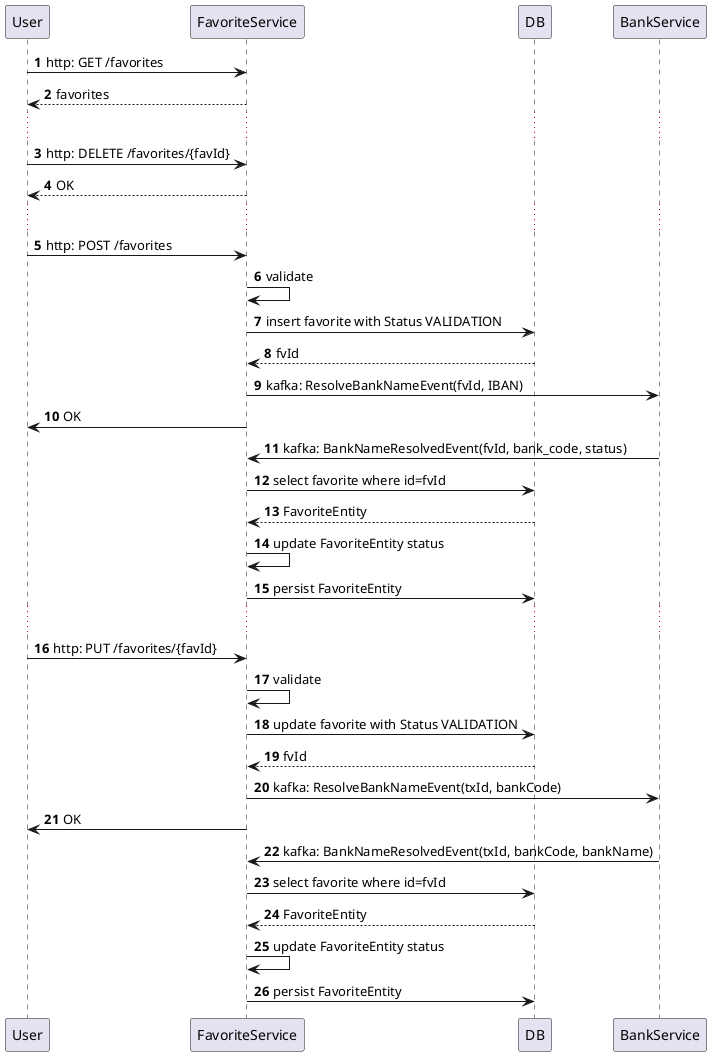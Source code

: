 @startuml
'https://plantuml.com/sequence-diagram

autonumber

User -> FavoriteService: http: GET /favorites
return favorites
...
User -> FavoriteService: http: DELETE /favorites/{favId}
return OK
...
User -> FavoriteService: http: POST /favorites
FavoriteService -> FavoriteService: validate
FavoriteService -> DB: insert favorite with Status VALIDATION
return fvId
FavoriteService -> BankService: kafka: ResolveBankNameEvent(fvId, IBAN)
FavoriteService -> User: OK
BankService -> FavoriteService: kafka: BankNameResolvedEvent(fvId, bank_code, status)
FavoriteService -> DB: select favorite where id=fvId
return FavoriteEntity
FavoriteService -> FavoriteService: update FavoriteEntity status
FavoriteService -> DB: persist FavoriteEntity
...
User -> FavoriteService: http: PUT /favorites/{favId}
FavoriteService -> FavoriteService: validate
FavoriteService -> DB: update favorite with Status VALIDATION
return fvId
FavoriteService -> BankService: kafka: ResolveBankNameEvent(txId, bankCode)
FavoriteService -> User: OK
BankService -> FavoriteService: kafka: BankNameResolvedEvent(txId, bankCode, bankName)
FavoriteService -> DB: select favorite where id=fvId
return FavoriteEntity
FavoriteService -> FavoriteService: update FavoriteEntity status
FavoriteService -> DB: persist FavoriteEntity

@enduml